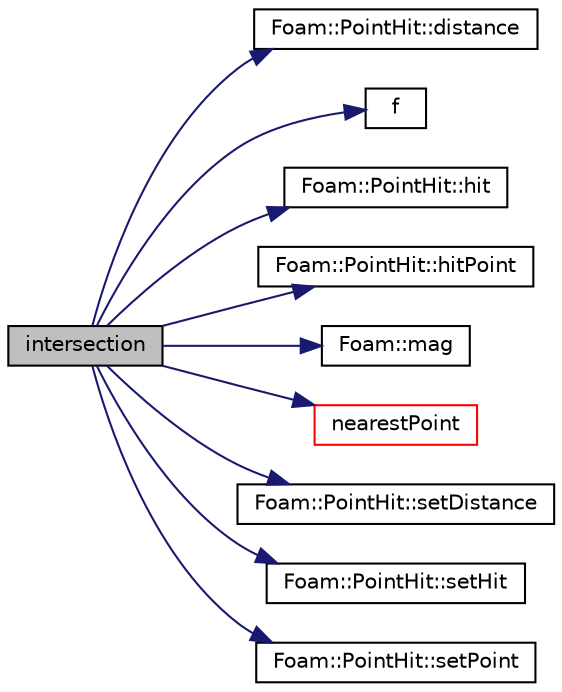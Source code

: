 digraph "intersection"
{
  bgcolor="transparent";
  edge [fontname="Helvetica",fontsize="10",labelfontname="Helvetica",labelfontsize="10"];
  node [fontname="Helvetica",fontsize="10",shape=record];
  rankdir="LR";
  Node531 [label="intersection",height=0.2,width=0.4,color="black", fillcolor="grey75", style="filled", fontcolor="black"];
  Node531 -> Node532 [color="midnightblue",fontsize="10",style="solid",fontname="Helvetica"];
  Node532 [label="Foam::PointHit::distance",height=0.2,width=0.4,color="black",URL="$a28713.html#a288a3ea8e3ee215a5e12afc1002ed4e6",tooltip="Return distance to hit. "];
  Node531 -> Node533 [color="midnightblue",fontsize="10",style="solid",fontname="Helvetica"];
  Node533 [label="f",height=0.2,width=0.4,color="black",URL="$a18335.html#a888be93833ac7a23170555c69c690288"];
  Node531 -> Node534 [color="midnightblue",fontsize="10",style="solid",fontname="Helvetica"];
  Node534 [label="Foam::PointHit::hit",height=0.2,width=0.4,color="black",URL="$a28713.html#aee8dc30bf27cefe419b15f96e594c155",tooltip="Is there a hit. "];
  Node531 -> Node535 [color="midnightblue",fontsize="10",style="solid",fontname="Helvetica"];
  Node535 [label="Foam::PointHit::hitPoint",height=0.2,width=0.4,color="black",URL="$a28713.html#a0350feff966a8bc8833a84ca454f1e5e",tooltip="Return hit point. "];
  Node531 -> Node536 [color="midnightblue",fontsize="10",style="solid",fontname="Helvetica"];
  Node536 [label="Foam::mag",height=0.2,width=0.4,color="black",URL="$a21851.html#a929da2a3fdcf3dacbbe0487d3a330dae"];
  Node531 -> Node537 [color="midnightblue",fontsize="10",style="solid",fontname="Helvetica"];
  Node537 [label="nearestPoint",height=0.2,width=0.4,color="red",URL="$a28369.html#a63a61f4d0eca714a14157cf1dc9b1366",tooltip="Return nearest point to face. "];
  Node531 -> Node543 [color="midnightblue",fontsize="10",style="solid",fontname="Helvetica"];
  Node543 [label="Foam::PointHit::setDistance",height=0.2,width=0.4,color="black",URL="$a28713.html#a14790d638ec1616229076c4aed712b09"];
  Node531 -> Node544 [color="midnightblue",fontsize="10",style="solid",fontname="Helvetica"];
  Node544 [label="Foam::PointHit::setHit",height=0.2,width=0.4,color="black",URL="$a28713.html#af857bf9136ee4938a5de88d60b75b706"];
  Node531 -> Node545 [color="midnightblue",fontsize="10",style="solid",fontname="Helvetica"];
  Node545 [label="Foam::PointHit::setPoint",height=0.2,width=0.4,color="black",URL="$a28713.html#a06197856d3e9d1625db3f88c38dc522a"];
}
